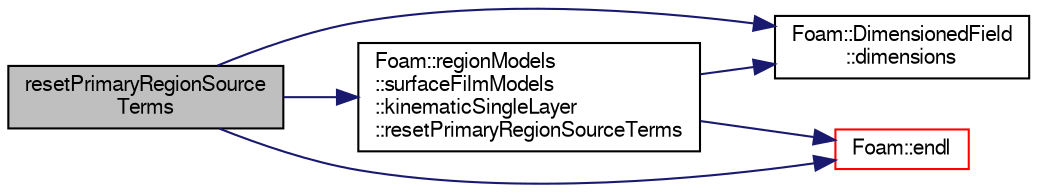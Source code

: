 digraph "resetPrimaryRegionSourceTerms"
{
  bgcolor="transparent";
  edge [fontname="FreeSans",fontsize="10",labelfontname="FreeSans",labelfontsize="10"];
  node [fontname="FreeSans",fontsize="10",shape=record];
  rankdir="LR";
  Node765 [label="resetPrimaryRegionSource\lTerms",height=0.2,width=0.4,color="black", fillcolor="grey75", style="filled", fontcolor="black"];
  Node765 -> Node766 [color="midnightblue",fontsize="10",style="solid",fontname="FreeSans"];
  Node766 [label="Foam::DimensionedField\l::dimensions",height=0.2,width=0.4,color="black",URL="$a26390.html#a66989c1e0666e0d0c93a2056ce75599e",tooltip="Return dimensions. "];
  Node765 -> Node767 [color="midnightblue",fontsize="10",style="solid",fontname="FreeSans"];
  Node767 [label="Foam::endl",height=0.2,width=0.4,color="red",URL="$a21124.html#a2db8fe02a0d3909e9351bb4275b23ce4",tooltip="Add newline and flush stream. "];
  Node765 -> Node769 [color="midnightblue",fontsize="10",style="solid",fontname="FreeSans"];
  Node769 [label="Foam::regionModels\l::surfaceFilmModels\l::kinematicSingleLayer\l::resetPrimaryRegionSourceTerms",height=0.2,width=0.4,color="black",URL="$a29042.html#a87c56fa3d2e083a739f03851617c8bf1",tooltip="Reset source term fields. "];
  Node769 -> Node766 [color="midnightblue",fontsize="10",style="solid",fontname="FreeSans"];
  Node769 -> Node767 [color="midnightblue",fontsize="10",style="solid",fontname="FreeSans"];
}
